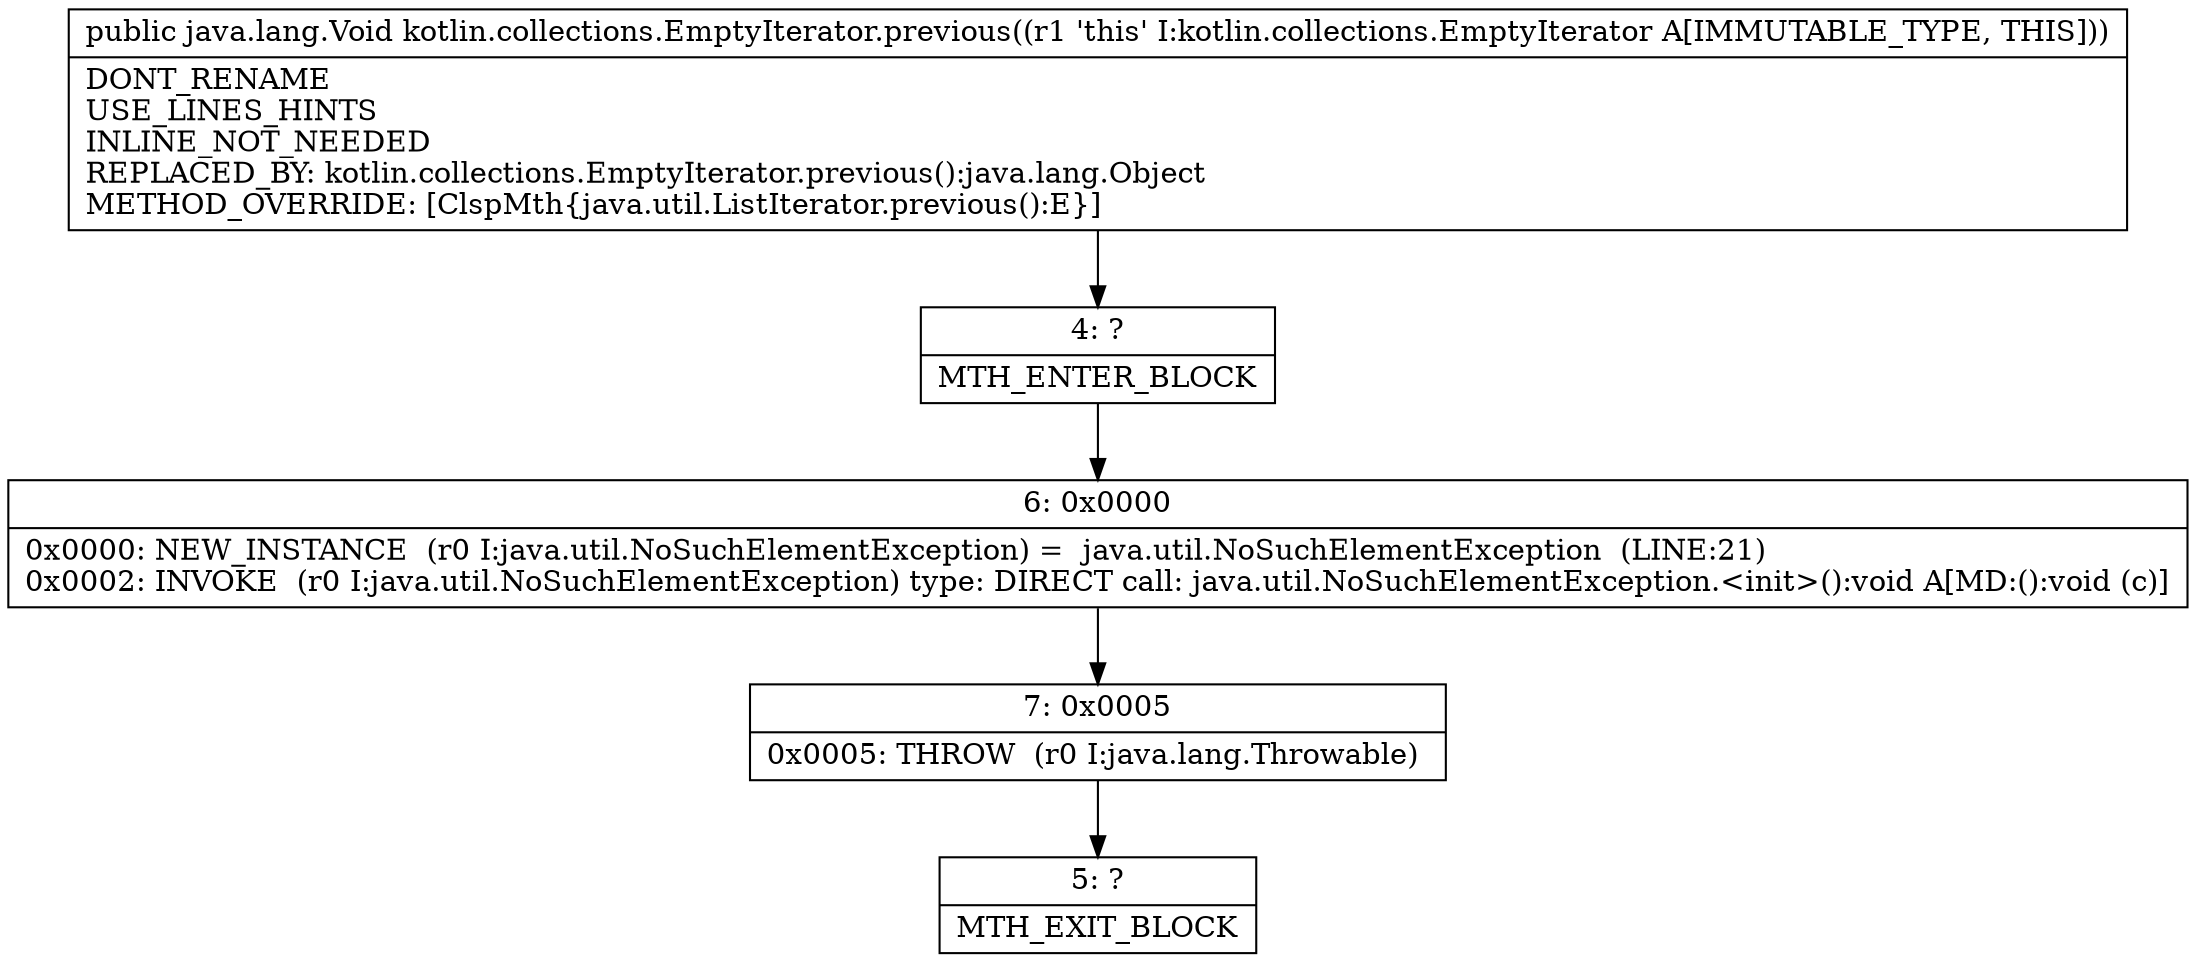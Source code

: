 digraph "CFG forkotlin.collections.EmptyIterator.previous()Ljava\/lang\/Void;" {
Node_4 [shape=record,label="{4\:\ ?|MTH_ENTER_BLOCK\l}"];
Node_6 [shape=record,label="{6\:\ 0x0000|0x0000: NEW_INSTANCE  (r0 I:java.util.NoSuchElementException) =  java.util.NoSuchElementException  (LINE:21)\l0x0002: INVOKE  (r0 I:java.util.NoSuchElementException) type: DIRECT call: java.util.NoSuchElementException.\<init\>():void A[MD:():void (c)]\l}"];
Node_7 [shape=record,label="{7\:\ 0x0005|0x0005: THROW  (r0 I:java.lang.Throwable) \l}"];
Node_5 [shape=record,label="{5\:\ ?|MTH_EXIT_BLOCK\l}"];
MethodNode[shape=record,label="{public java.lang.Void kotlin.collections.EmptyIterator.previous((r1 'this' I:kotlin.collections.EmptyIterator A[IMMUTABLE_TYPE, THIS]))  | DONT_RENAME\lUSE_LINES_HINTS\lINLINE_NOT_NEEDED\lREPLACED_BY: kotlin.collections.EmptyIterator.previous():java.lang.Object\lMETHOD_OVERRIDE: [ClspMth\{java.util.ListIterator.previous():E\}]\l}"];
MethodNode -> Node_4;Node_4 -> Node_6;
Node_6 -> Node_7;
Node_7 -> Node_5;
}

